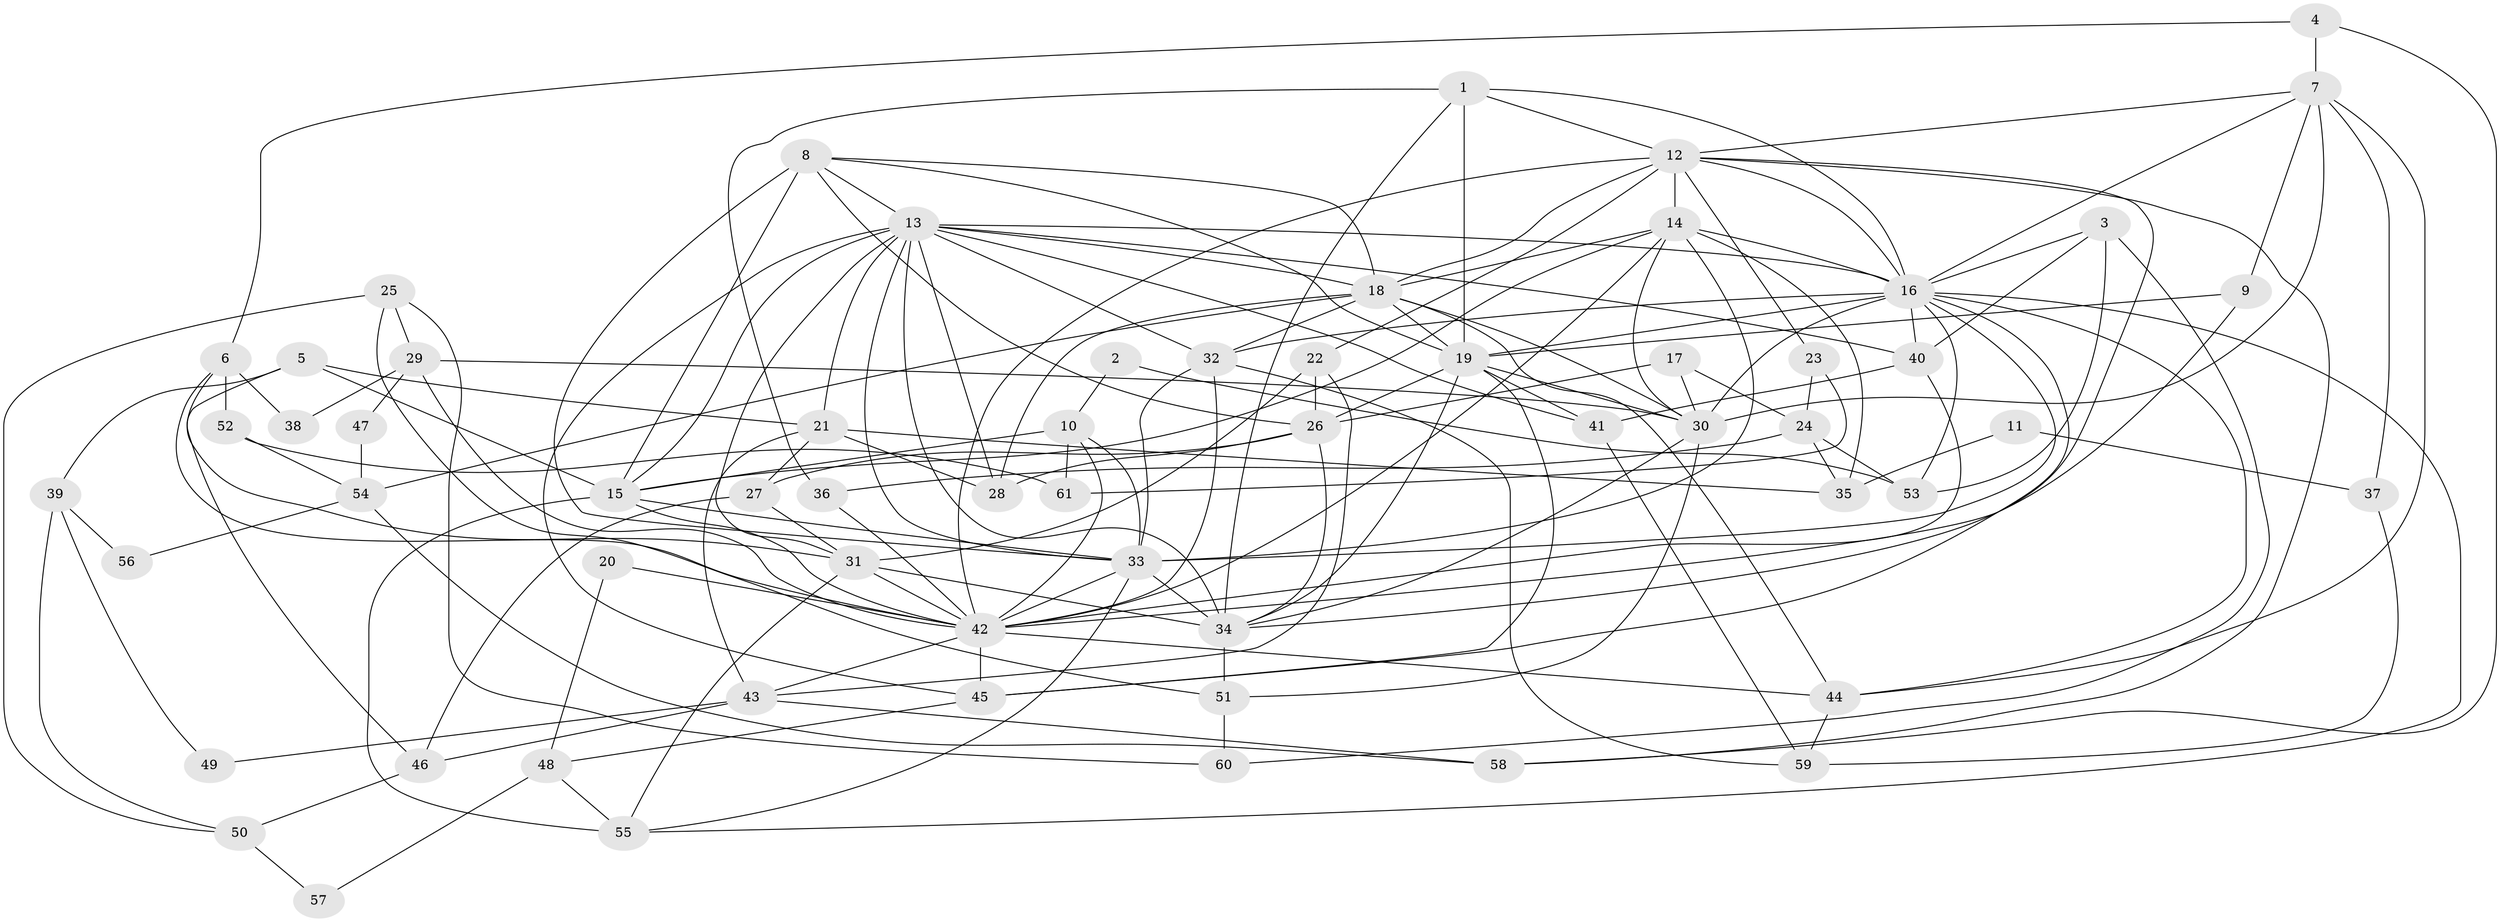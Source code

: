 // original degree distribution, {5: 0.2231404958677686, 2: 0.1487603305785124, 4: 0.33884297520661155, 3: 0.19008264462809918, 6: 0.05785123966942149, 8: 0.024793388429752067, 7: 0.01652892561983471}
// Generated by graph-tools (version 1.1) at 2025/35/03/09/25 02:35:53]
// undirected, 61 vertices, 160 edges
graph export_dot {
graph [start="1"]
  node [color=gray90,style=filled];
  1;
  2;
  3;
  4;
  5;
  6;
  7;
  8;
  9;
  10;
  11;
  12;
  13;
  14;
  15;
  16;
  17;
  18;
  19;
  20;
  21;
  22;
  23;
  24;
  25;
  26;
  27;
  28;
  29;
  30;
  31;
  32;
  33;
  34;
  35;
  36;
  37;
  38;
  39;
  40;
  41;
  42;
  43;
  44;
  45;
  46;
  47;
  48;
  49;
  50;
  51;
  52;
  53;
  54;
  55;
  56;
  57;
  58;
  59;
  60;
  61;
  1 -- 12 [weight=1.0];
  1 -- 16 [weight=1.0];
  1 -- 19 [weight=4.0];
  1 -- 34 [weight=1.0];
  1 -- 36 [weight=1.0];
  2 -- 10 [weight=1.0];
  2 -- 53 [weight=1.0];
  3 -- 16 [weight=1.0];
  3 -- 40 [weight=1.0];
  3 -- 53 [weight=1.0];
  3 -- 60 [weight=1.0];
  4 -- 6 [weight=1.0];
  4 -- 7 [weight=1.0];
  4 -- 58 [weight=1.0];
  5 -- 15 [weight=1.0];
  5 -- 21 [weight=1.0];
  5 -- 39 [weight=1.0];
  5 -- 46 [weight=1.0];
  6 -- 31 [weight=1.0];
  6 -- 38 [weight=1.0];
  6 -- 42 [weight=1.0];
  6 -- 52 [weight=1.0];
  7 -- 9 [weight=1.0];
  7 -- 12 [weight=1.0];
  7 -- 16 [weight=1.0];
  7 -- 30 [weight=1.0];
  7 -- 37 [weight=1.0];
  7 -- 44 [weight=1.0];
  8 -- 13 [weight=1.0];
  8 -- 15 [weight=1.0];
  8 -- 18 [weight=2.0];
  8 -- 19 [weight=1.0];
  8 -- 26 [weight=2.0];
  8 -- 33 [weight=1.0];
  9 -- 19 [weight=1.0];
  9 -- 42 [weight=1.0];
  10 -- 15 [weight=1.0];
  10 -- 33 [weight=1.0];
  10 -- 42 [weight=1.0];
  10 -- 61 [weight=1.0];
  11 -- 35 [weight=1.0];
  11 -- 37 [weight=1.0];
  12 -- 14 [weight=2.0];
  12 -- 16 [weight=1.0];
  12 -- 18 [weight=1.0];
  12 -- 22 [weight=2.0];
  12 -- 23 [weight=1.0];
  12 -- 34 [weight=1.0];
  12 -- 42 [weight=1.0];
  12 -- 58 [weight=1.0];
  13 -- 15 [weight=2.0];
  13 -- 16 [weight=1.0];
  13 -- 18 [weight=1.0];
  13 -- 21 [weight=1.0];
  13 -- 28 [weight=1.0];
  13 -- 31 [weight=2.0];
  13 -- 32 [weight=1.0];
  13 -- 33 [weight=1.0];
  13 -- 34 [weight=1.0];
  13 -- 40 [weight=3.0];
  13 -- 41 [weight=1.0];
  13 -- 45 [weight=1.0];
  14 -- 15 [weight=1.0];
  14 -- 16 [weight=2.0];
  14 -- 18 [weight=1.0];
  14 -- 30 [weight=1.0];
  14 -- 33 [weight=1.0];
  14 -- 35 [weight=1.0];
  14 -- 42 [weight=1.0];
  15 -- 33 [weight=1.0];
  15 -- 42 [weight=1.0];
  15 -- 55 [weight=1.0];
  16 -- 19 [weight=1.0];
  16 -- 30 [weight=1.0];
  16 -- 32 [weight=2.0];
  16 -- 33 [weight=1.0];
  16 -- 40 [weight=1.0];
  16 -- 44 [weight=1.0];
  16 -- 45 [weight=1.0];
  16 -- 53 [weight=1.0];
  16 -- 55 [weight=1.0];
  17 -- 24 [weight=1.0];
  17 -- 26 [weight=1.0];
  17 -- 30 [weight=1.0];
  18 -- 19 [weight=1.0];
  18 -- 28 [weight=1.0];
  18 -- 30 [weight=1.0];
  18 -- 32 [weight=1.0];
  18 -- 44 [weight=1.0];
  18 -- 54 [weight=1.0];
  19 -- 26 [weight=1.0];
  19 -- 30 [weight=1.0];
  19 -- 34 [weight=1.0];
  19 -- 41 [weight=1.0];
  19 -- 45 [weight=1.0];
  20 -- 42 [weight=1.0];
  20 -- 48 [weight=1.0];
  21 -- 27 [weight=1.0];
  21 -- 28 [weight=1.0];
  21 -- 35 [weight=1.0];
  21 -- 43 [weight=1.0];
  22 -- 26 [weight=3.0];
  22 -- 31 [weight=1.0];
  22 -- 43 [weight=1.0];
  23 -- 24 [weight=1.0];
  23 -- 61 [weight=1.0];
  24 -- 35 [weight=1.0];
  24 -- 36 [weight=1.0];
  24 -- 53 [weight=1.0];
  25 -- 29 [weight=1.0];
  25 -- 50 [weight=1.0];
  25 -- 51 [weight=1.0];
  25 -- 60 [weight=1.0];
  26 -- 27 [weight=1.0];
  26 -- 28 [weight=1.0];
  26 -- 34 [weight=1.0];
  27 -- 31 [weight=1.0];
  27 -- 46 [weight=1.0];
  29 -- 30 [weight=2.0];
  29 -- 38 [weight=1.0];
  29 -- 42 [weight=1.0];
  29 -- 47 [weight=1.0];
  30 -- 34 [weight=1.0];
  30 -- 51 [weight=1.0];
  31 -- 34 [weight=1.0];
  31 -- 42 [weight=1.0];
  31 -- 55 [weight=1.0];
  32 -- 33 [weight=1.0];
  32 -- 42 [weight=1.0];
  32 -- 59 [weight=1.0];
  33 -- 34 [weight=4.0];
  33 -- 42 [weight=1.0];
  33 -- 55 [weight=1.0];
  34 -- 51 [weight=1.0];
  36 -- 42 [weight=1.0];
  37 -- 59 [weight=1.0];
  39 -- 49 [weight=1.0];
  39 -- 50 [weight=1.0];
  39 -- 56 [weight=1.0];
  40 -- 41 [weight=1.0];
  40 -- 42 [weight=1.0];
  41 -- 59 [weight=1.0];
  42 -- 43 [weight=1.0];
  42 -- 44 [weight=2.0];
  42 -- 45 [weight=1.0];
  43 -- 46 [weight=1.0];
  43 -- 49 [weight=1.0];
  43 -- 58 [weight=1.0];
  44 -- 59 [weight=1.0];
  45 -- 48 [weight=1.0];
  46 -- 50 [weight=1.0];
  47 -- 54 [weight=1.0];
  48 -- 55 [weight=1.0];
  48 -- 57 [weight=1.0];
  50 -- 57 [weight=1.0];
  51 -- 60 [weight=1.0];
  52 -- 54 [weight=1.0];
  52 -- 61 [weight=1.0];
  54 -- 56 [weight=1.0];
  54 -- 58 [weight=1.0];
}
